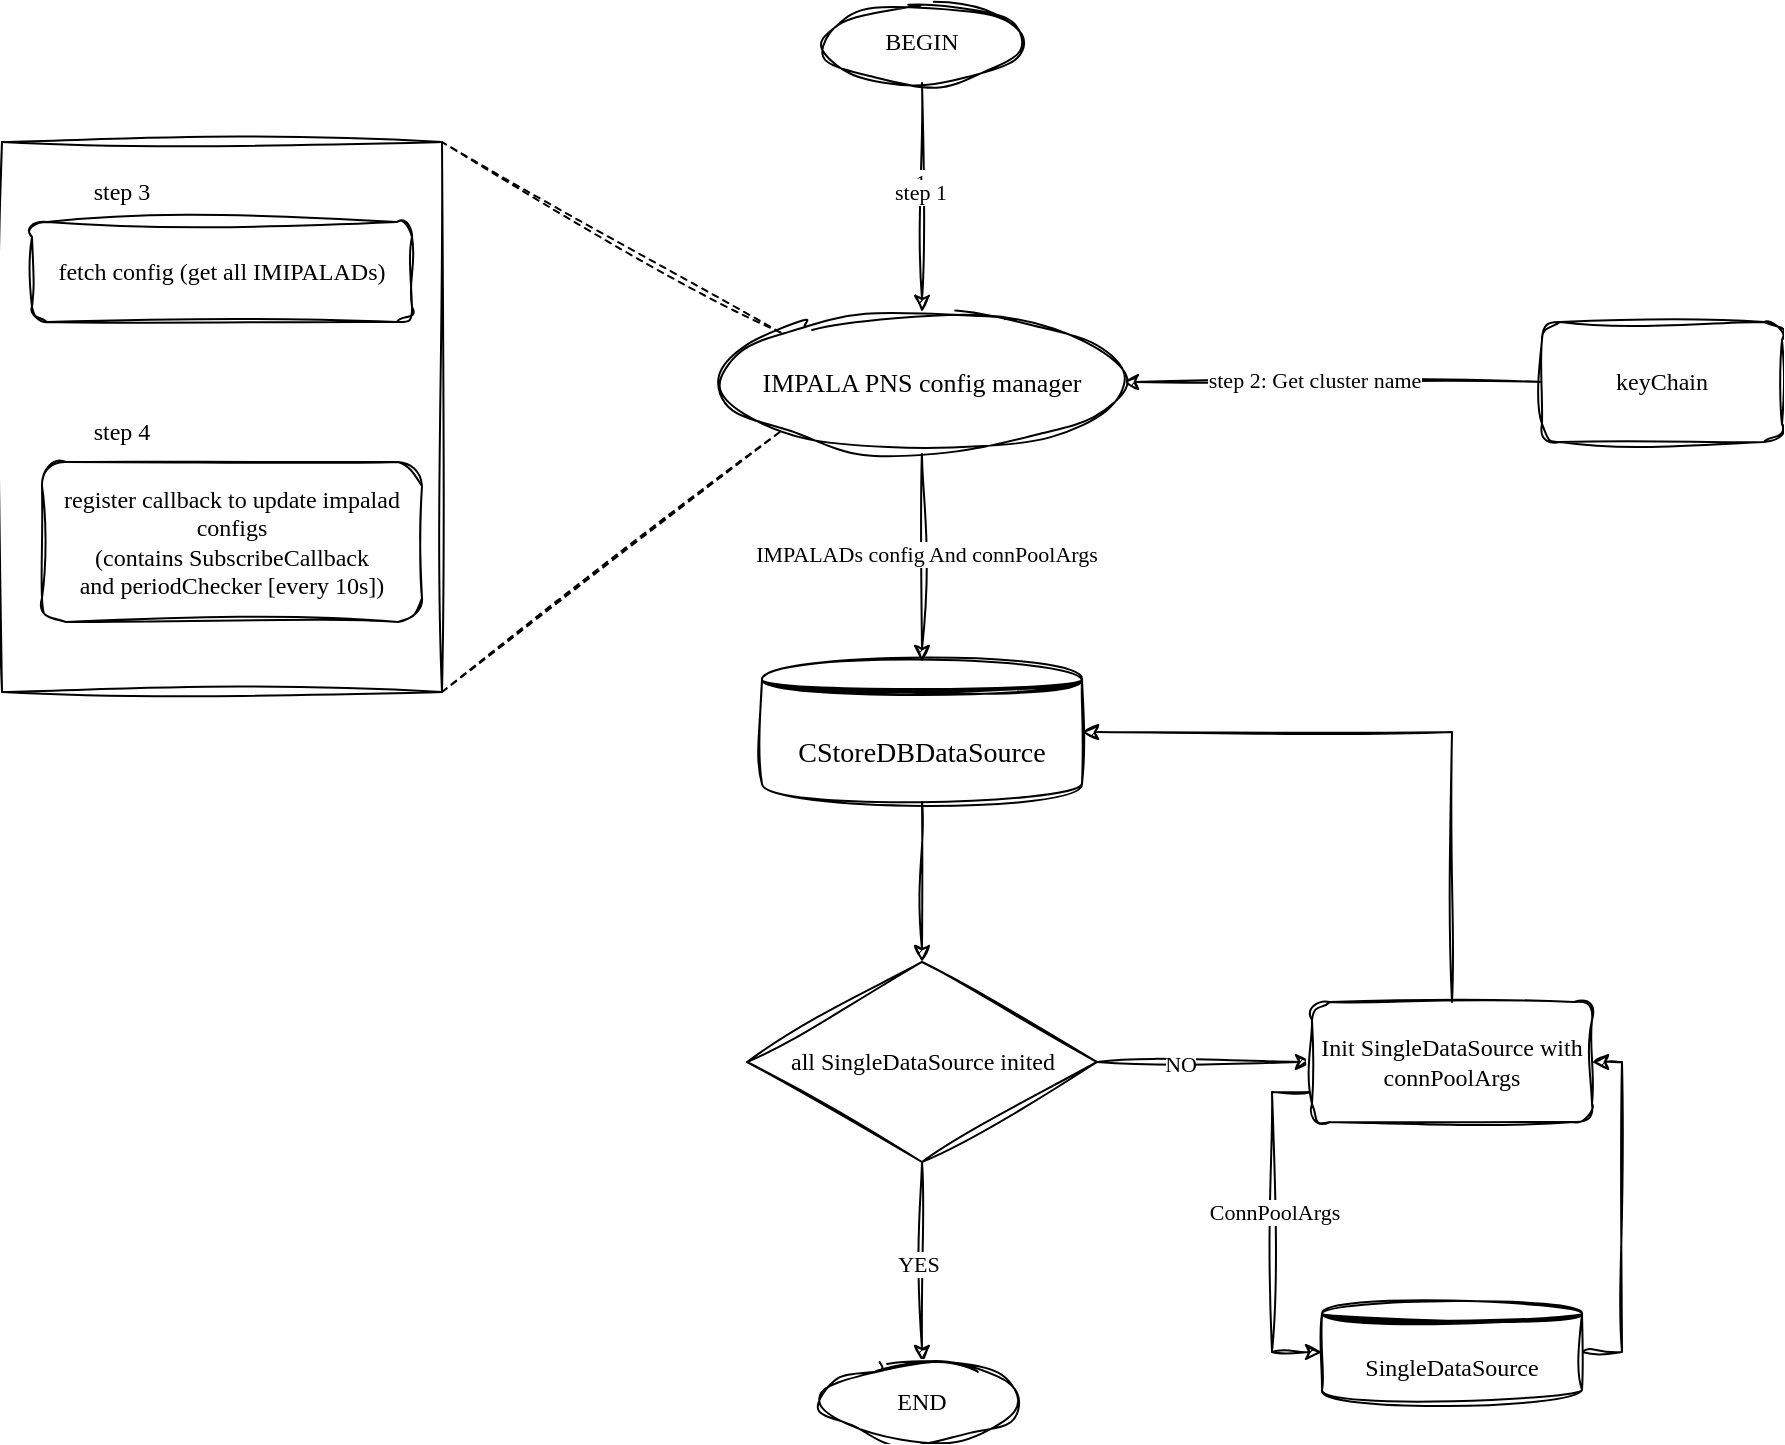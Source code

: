 <mxfile version="28.2.3">
  <diagram name="第 1 页" id="eJBSKKrEVdh33glqMu5q">
    <mxGraphModel dx="1826" dy="743" grid="0" gridSize="10" guides="1" tooltips="1" connect="1" arrows="1" fold="1" page="0" pageScale="1" pageWidth="827" pageHeight="1169" math="0" shadow="0">
      <root>
        <mxCell id="0" />
        <mxCell id="1" parent="0" />
        <mxCell id="gLtKXRujPlf_qxjptzJL-4" style="edgeStyle=orthogonalEdgeStyle;rounded=0;sketch=1;hachureGap=4;jiggle=2;curveFitting=1;orthogonalLoop=1;jettySize=auto;html=1;entryX=1;entryY=0.5;entryDx=0;entryDy=0;fontFamily=Comic Sans MS;" edge="1" parent="1" source="gLtKXRujPlf_qxjptzJL-2" target="gLtKXRujPlf_qxjptzJL-3">
          <mxGeometry relative="1" as="geometry" />
        </mxCell>
        <mxCell id="gLtKXRujPlf_qxjptzJL-6" value="step 2: Get cluster name" style="edgeLabel;html=1;align=center;verticalAlign=middle;resizable=0;points=[];sketch=1;hachureGap=4;jiggle=2;curveFitting=1;fontFamily=Comic Sans MS;" vertex="1" connectable="0" parent="gLtKXRujPlf_qxjptzJL-4">
          <mxGeometry x="0.088" y="-1" relative="1" as="geometry">
            <mxPoint as="offset" />
          </mxGeometry>
        </mxCell>
        <mxCell id="gLtKXRujPlf_qxjptzJL-2" value="keyChain" style="rounded=1;whiteSpace=wrap;html=1;sketch=1;hachureGap=4;jiggle=2;curveFitting=1;fontFamily=Comic Sans MS;" vertex="1" parent="1">
          <mxGeometry x="590" y="380" width="120" height="60" as="geometry" />
        </mxCell>
        <mxCell id="gLtKXRujPlf_qxjptzJL-33" value="" style="edgeStyle=orthogonalEdgeStyle;rounded=0;sketch=1;hachureGap=4;jiggle=2;curveFitting=1;orthogonalLoop=1;jettySize=auto;html=1;fontFamily=Comic Sans MS;entryX=0.5;entryY=0;entryDx=0;entryDy=0;" edge="1" parent="1" source="gLtKXRujPlf_qxjptzJL-3" target="gLtKXRujPlf_qxjptzJL-36">
          <mxGeometry relative="1" as="geometry">
            <mxPoint x="280" y="565" as="targetPoint" />
          </mxGeometry>
        </mxCell>
        <mxCell id="gLtKXRujPlf_qxjptzJL-34" value="IMPALADs config And connPoolArgs" style="edgeLabel;html=1;align=center;verticalAlign=middle;resizable=0;points=[];sketch=1;hachureGap=4;jiggle=2;curveFitting=1;fontFamily=Comic Sans MS;" vertex="1" connectable="0" parent="gLtKXRujPlf_qxjptzJL-33">
          <mxGeometry x="-0.033" y="2" relative="1" as="geometry">
            <mxPoint as="offset" />
          </mxGeometry>
        </mxCell>
        <mxCell id="gLtKXRujPlf_qxjptzJL-3" value="&lt;font style=&quot;font-size: 13px;&quot;&gt;IMPALA PNS config manager&lt;/font&gt;" style="ellipse;whiteSpace=wrap;html=1;sketch=1;hachureGap=4;jiggle=2;curveFitting=1;fontFamily=Comic Sans MS;" vertex="1" parent="1">
          <mxGeometry x="180" y="375" width="200" height="70" as="geometry" />
        </mxCell>
        <mxCell id="gLtKXRujPlf_qxjptzJL-8" style="edgeStyle=orthogonalEdgeStyle;rounded=0;sketch=1;hachureGap=4;jiggle=2;curveFitting=1;orthogonalLoop=1;jettySize=auto;html=1;fontFamily=Comic Sans MS;" edge="1" parent="1" source="gLtKXRujPlf_qxjptzJL-7" target="gLtKXRujPlf_qxjptzJL-3">
          <mxGeometry relative="1" as="geometry" />
        </mxCell>
        <mxCell id="gLtKXRujPlf_qxjptzJL-9" value="1" style="edgeLabel;html=1;align=center;verticalAlign=middle;resizable=0;points=[];sketch=1;hachureGap=4;jiggle=2;curveFitting=1;fontFamily=Comic Sans MS;" vertex="1" connectable="0" parent="gLtKXRujPlf_qxjptzJL-8">
          <mxGeometry x="-0.13" y="-1" relative="1" as="geometry">
            <mxPoint as="offset" />
          </mxGeometry>
        </mxCell>
        <mxCell id="gLtKXRujPlf_qxjptzJL-17" value="step 1" style="edgeLabel;html=1;align=center;verticalAlign=middle;resizable=0;points=[];sketch=1;hachureGap=4;jiggle=2;curveFitting=1;fontFamily=Comic Sans MS;" vertex="1" connectable="0" parent="gLtKXRujPlf_qxjptzJL-8">
          <mxGeometry x="-0.043" y="-1" relative="1" as="geometry">
            <mxPoint as="offset" />
          </mxGeometry>
        </mxCell>
        <mxCell id="gLtKXRujPlf_qxjptzJL-7" value="BEGIN" style="ellipse;whiteSpace=wrap;html=1;sketch=1;hachureGap=4;jiggle=2;curveFitting=1;fontFamily=Comic Sans MS;" vertex="1" parent="1">
          <mxGeometry x="230" y="220" width="100" height="40" as="geometry" />
        </mxCell>
        <mxCell id="gLtKXRujPlf_qxjptzJL-18" value="" style="endArrow=none;html=1;rounded=0;sketch=1;hachureGap=4;jiggle=2;curveFitting=1;fontFamily=Comic Sans MS;exitX=0;exitY=0;exitDx=0;exitDy=0;dashed=1;entryX=1;entryY=0;entryDx=0;entryDy=0;" edge="1" parent="1" source="gLtKXRujPlf_qxjptzJL-3" target="gLtKXRujPlf_qxjptzJL-21">
          <mxGeometry width="50" height="50" relative="1" as="geometry">
            <mxPoint x="100" y="340" as="sourcePoint" />
            <mxPoint x="80" y="280" as="targetPoint" />
          </mxGeometry>
        </mxCell>
        <mxCell id="gLtKXRujPlf_qxjptzJL-19" value="" style="endArrow=none;html=1;rounded=0;sketch=1;hachureGap=4;jiggle=2;curveFitting=1;fontFamily=Comic Sans MS;entryX=0;entryY=1;entryDx=0;entryDy=0;dashed=1;exitX=1;exitY=1;exitDx=0;exitDy=0;" edge="1" parent="1" source="gLtKXRujPlf_qxjptzJL-21" target="gLtKXRujPlf_qxjptzJL-3">
          <mxGeometry width="50" height="50" relative="1" as="geometry">
            <mxPoint x="80" y="560" as="sourcePoint" />
            <mxPoint x="120" y="490" as="targetPoint" />
          </mxGeometry>
        </mxCell>
        <mxCell id="gLtKXRujPlf_qxjptzJL-21" value="" style="swimlane;startSize=0;sketch=1;hachureGap=4;jiggle=2;curveFitting=1;fontFamily=Comic Sans MS;" vertex="1" parent="1">
          <mxGeometry x="-180" y="290" width="220" height="275" as="geometry" />
        </mxCell>
        <mxCell id="gLtKXRujPlf_qxjptzJL-22" value="fetch config (get all IMIPALADs)" style="rounded=1;whiteSpace=wrap;html=1;sketch=1;hachureGap=4;jiggle=2;curveFitting=1;fontFamily=Comic Sans MS;" vertex="1" parent="gLtKXRujPlf_qxjptzJL-21">
          <mxGeometry x="15" y="40" width="190" height="50" as="geometry" />
        </mxCell>
        <mxCell id="gLtKXRujPlf_qxjptzJL-26" value="register callback to update impalad configs&lt;br&gt;(contains&amp;nbsp;SubscribeCallback and&amp;nbsp;&lt;span style=&quot;white-space: pre;&quot; data-slate-fragment=&quot;JTVCJTdCJTIydHlwZSUyMiUzQSUyMnBhcmFncmFwaCUyMiUyQyUyMmNoaWxkcmVuJTIyJTNBJTVCJTdCJTIyaWQlMjIlM0ElMjJWT3dscThwV1pWJTIyJTJDJTIycGFyYUlkeCUyMiUzQTAlMkMlMjJzcmMlMjIlM0ElMjJwZXJpb2RDaGVja2VyJTIyJTJDJTIyZHN0JTIyJTNBJTIyJUU1JUFFJTlBJUU2JTlDJTlGJUU2JUEzJTgwJUU2JTlGJUE1JTIyJTJDJTIybWV0YWRhdGElMjIlM0ElMjIlMjIlMkMlMjJtYXRjaGVzJTIyJTNBbnVsbCUyQyUyMnRyYW5zbGF0ZWRCeSUyMiUzQW51bGwlMkMlMjJtZXRhRGF0YSUyMiUzQSU1QiU1RCUyQyUyMnRleHQlMjIlM0ElMjJwZXJpb2RDaGVja2VyJTIyJTdEJTVEJTdEJTVE&quot;&gt;periodChecker [every 10s])&lt;/span&gt;" style="rounded=1;whiteSpace=wrap;html=1;sketch=1;hachureGap=4;jiggle=2;curveFitting=1;fontFamily=Comic Sans MS;" vertex="1" parent="gLtKXRujPlf_qxjptzJL-21">
          <mxGeometry x="20" y="160" width="190" height="80" as="geometry" />
        </mxCell>
        <mxCell id="gLtKXRujPlf_qxjptzJL-28" value="step 4" style="text;html=1;align=center;verticalAlign=middle;whiteSpace=wrap;rounded=0;fontFamily=Comic Sans MS;" vertex="1" parent="gLtKXRujPlf_qxjptzJL-21">
          <mxGeometry x="30" y="130" width="60" height="30" as="geometry" />
        </mxCell>
        <mxCell id="gLtKXRujPlf_qxjptzJL-29" value="step 3" style="text;html=1;align=center;verticalAlign=middle;whiteSpace=wrap;rounded=0;fontFamily=Comic Sans MS;" vertex="1" parent="gLtKXRujPlf_qxjptzJL-21">
          <mxGeometry x="30" y="10" width="60" height="30" as="geometry" />
        </mxCell>
        <mxCell id="gLtKXRujPlf_qxjptzJL-38" value="" style="edgeStyle=orthogonalEdgeStyle;rounded=0;sketch=1;hachureGap=4;jiggle=2;curveFitting=1;orthogonalLoop=1;jettySize=auto;html=1;fontFamily=Comic Sans MS;" edge="1" parent="1" source="gLtKXRujPlf_qxjptzJL-36" target="gLtKXRujPlf_qxjptzJL-37">
          <mxGeometry relative="1" as="geometry" />
        </mxCell>
        <mxCell id="gLtKXRujPlf_qxjptzJL-36" value="&lt;span style=&quot;&quot;&gt;&lt;font style=&quot;font-size: 14px;&quot;&gt;CStoreDBDataSource&lt;/font&gt;&lt;/span&gt;" style="shape=datastore;whiteSpace=wrap;html=1;sketch=1;hachureGap=4;jiggle=2;curveFitting=1;fontFamily=Comic Sans MS;" vertex="1" parent="1">
          <mxGeometry x="200" y="550" width="160" height="70" as="geometry" />
        </mxCell>
        <mxCell id="gLtKXRujPlf_qxjptzJL-43" style="edgeStyle=orthogonalEdgeStyle;rounded=0;sketch=1;hachureGap=4;jiggle=2;curveFitting=1;orthogonalLoop=1;jettySize=auto;html=1;exitX=0.5;exitY=1;exitDx=0;exitDy=0;fontFamily=Comic Sans MS;" edge="1" parent="1" source="gLtKXRujPlf_qxjptzJL-37" target="gLtKXRujPlf_qxjptzJL-42">
          <mxGeometry relative="1" as="geometry" />
        </mxCell>
        <mxCell id="gLtKXRujPlf_qxjptzJL-46" value="YES" style="edgeLabel;html=1;align=center;verticalAlign=middle;resizable=0;points=[];sketch=1;hachureGap=4;jiggle=2;curveFitting=1;fontFamily=Comic Sans MS;" vertex="1" connectable="0" parent="gLtKXRujPlf_qxjptzJL-43">
          <mxGeometry x="0.02" y="-2" relative="1" as="geometry">
            <mxPoint as="offset" />
          </mxGeometry>
        </mxCell>
        <mxCell id="gLtKXRujPlf_qxjptzJL-47" style="edgeStyle=orthogonalEdgeStyle;rounded=0;sketch=1;hachureGap=4;jiggle=2;curveFitting=1;orthogonalLoop=1;jettySize=auto;html=1;exitX=1;exitY=0.5;exitDx=0;exitDy=0;fontFamily=Comic Sans MS;entryX=0;entryY=0.5;entryDx=0;entryDy=0;" edge="1" parent="1" source="gLtKXRujPlf_qxjptzJL-37" target="gLtKXRujPlf_qxjptzJL-51">
          <mxGeometry relative="1" as="geometry">
            <mxPoint x="490" y="750" as="targetPoint" />
          </mxGeometry>
        </mxCell>
        <mxCell id="gLtKXRujPlf_qxjptzJL-48" value="NO" style="edgeLabel;html=1;align=center;verticalAlign=middle;resizable=0;points=[];sketch=1;hachureGap=4;jiggle=2;curveFitting=1;fontFamily=Comic Sans MS;" vertex="1" connectable="0" parent="gLtKXRujPlf_qxjptzJL-47">
          <mxGeometry x="-0.26" y="-1" relative="1" as="geometry">
            <mxPoint x="1" as="offset" />
          </mxGeometry>
        </mxCell>
        <mxCell id="gLtKXRujPlf_qxjptzJL-37" value="all SingleDataSource inited" style="rhombus;whiteSpace=wrap;html=1;fontFamily=Comic Sans MS;sketch=1;hachureGap=4;jiggle=2;curveFitting=1;" vertex="1" parent="1">
          <mxGeometry x="192.5" y="700" width="175" height="100" as="geometry" />
        </mxCell>
        <mxCell id="gLtKXRujPlf_qxjptzJL-42" value="END" style="ellipse;whiteSpace=wrap;html=1;sketch=1;hachureGap=4;jiggle=2;curveFitting=1;fontFamily=Comic Sans MS;" vertex="1" parent="1">
          <mxGeometry x="230" y="900" width="100" height="40" as="geometry" />
        </mxCell>
        <mxCell id="gLtKXRujPlf_qxjptzJL-53" style="edgeStyle=orthogonalEdgeStyle;rounded=0;sketch=1;hachureGap=4;jiggle=2;curveFitting=1;orthogonalLoop=1;jettySize=auto;html=1;exitX=1;exitY=0.5;exitDx=0;exitDy=0;entryX=1;entryY=0.5;entryDx=0;entryDy=0;fontFamily=Comic Sans MS;" edge="1" parent="1" source="gLtKXRujPlf_qxjptzJL-49" target="gLtKXRujPlf_qxjptzJL-51">
          <mxGeometry relative="1" as="geometry" />
        </mxCell>
        <mxCell id="gLtKXRujPlf_qxjptzJL-49" value="SingleDataSource" style="shape=datastore;whiteSpace=wrap;html=1;sketch=1;hachureGap=4;jiggle=2;curveFitting=1;fontFamily=Comic Sans MS;" vertex="1" parent="1">
          <mxGeometry x="480" y="870" width="130" height="50" as="geometry" />
        </mxCell>
        <mxCell id="gLtKXRujPlf_qxjptzJL-56" style="edgeStyle=orthogonalEdgeStyle;rounded=0;sketch=1;hachureGap=4;jiggle=2;curveFitting=1;orthogonalLoop=1;jettySize=auto;html=1;entryX=1;entryY=0.5;entryDx=0;entryDy=0;fontFamily=Comic Sans MS;" edge="1" parent="1" source="gLtKXRujPlf_qxjptzJL-51" target="gLtKXRujPlf_qxjptzJL-36">
          <mxGeometry relative="1" as="geometry">
            <Array as="points">
              <mxPoint x="545" y="585" />
            </Array>
          </mxGeometry>
        </mxCell>
        <mxCell id="gLtKXRujPlf_qxjptzJL-58" style="edgeStyle=orthogonalEdgeStyle;rounded=0;sketch=1;hachureGap=4;jiggle=2;curveFitting=1;orthogonalLoop=1;jettySize=auto;html=1;exitX=0;exitY=0.75;exitDx=0;exitDy=0;entryX=0;entryY=0.5;entryDx=0;entryDy=0;fontFamily=Comic Sans MS;" edge="1" parent="1" source="gLtKXRujPlf_qxjptzJL-51" target="gLtKXRujPlf_qxjptzJL-49">
          <mxGeometry relative="1" as="geometry" />
        </mxCell>
        <mxCell id="gLtKXRujPlf_qxjptzJL-60" value="ConnPoolArgs" style="edgeLabel;html=1;align=center;verticalAlign=middle;resizable=0;points=[];sketch=1;hachureGap=4;jiggle=2;curveFitting=1;fontFamily=Comic Sans MS;" vertex="1" connectable="0" parent="gLtKXRujPlf_qxjptzJL-58">
          <mxGeometry x="-0.086" y="1" relative="1" as="geometry">
            <mxPoint as="offset" />
          </mxGeometry>
        </mxCell>
        <mxCell id="gLtKXRujPlf_qxjptzJL-51" value="Init&amp;nbsp;SingleDataSource with connPoolArgs" style="rounded=1;whiteSpace=wrap;html=1;sketch=1;hachureGap=4;jiggle=2;curveFitting=1;fontFamily=Comic Sans MS;" vertex="1" parent="1">
          <mxGeometry x="475" y="720" width="140" height="60" as="geometry" />
        </mxCell>
      </root>
    </mxGraphModel>
  </diagram>
</mxfile>
